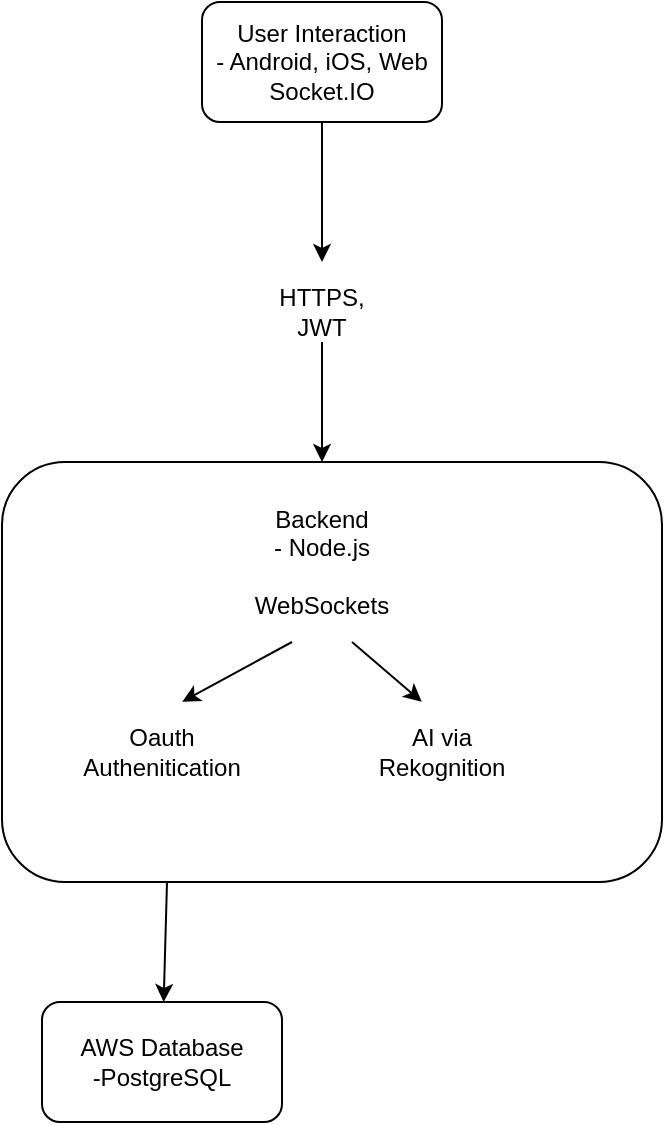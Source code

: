 <mxfile version="24.7.17">
  <diagram name="Page-1" id="DujHJYcPeJ3x1q1kvWpT">
    <mxGraphModel dx="1290" dy="626" grid="1" gridSize="10" guides="1" tooltips="1" connect="1" arrows="1" fold="1" page="1" pageScale="1" pageWidth="827" pageHeight="1169" math="0" shadow="0">
      <root>
        <mxCell id="0" />
        <mxCell id="1" parent="0" />
        <mxCell id="J3yJThA6UZdY_cMuWlBd-1" value="&lt;div&gt;User Interaction&lt;/div&gt;&lt;div&gt;- Android, iOS, Web&lt;br&gt;&lt;/div&gt;&lt;div&gt;Socket.IO&lt;br&gt;&lt;/div&gt;" style="rounded=1;whiteSpace=wrap;html=1;" parent="1" vertex="1">
          <mxGeometry x="210" y="170" width="120" height="60" as="geometry" />
        </mxCell>
        <mxCell id="J3yJThA6UZdY_cMuWlBd-2" value="" style="endArrow=classic;html=1;rounded=0;exitX=0.5;exitY=1;exitDx=0;exitDy=0;" parent="1" source="J3yJThA6UZdY_cMuWlBd-1" edge="1">
          <mxGeometry width="50" height="50" relative="1" as="geometry">
            <mxPoint x="250" y="350" as="sourcePoint" />
            <mxPoint x="270" y="300" as="targetPoint" />
          </mxGeometry>
        </mxCell>
        <mxCell id="J3yJThA6UZdY_cMuWlBd-3" value="HTTPS, JWT" style="text;html=1;align=center;verticalAlign=middle;whiteSpace=wrap;rounded=0;" parent="1" vertex="1">
          <mxGeometry x="240" y="310" width="60" height="30" as="geometry" />
        </mxCell>
        <mxCell id="J3yJThA6UZdY_cMuWlBd-4" value="" style="endArrow=classic;html=1;rounded=0;exitX=0.5;exitY=1;exitDx=0;exitDy=0;" parent="1" source="J3yJThA6UZdY_cMuWlBd-3" edge="1">
          <mxGeometry width="50" height="50" relative="1" as="geometry">
            <mxPoint x="250" y="350" as="sourcePoint" />
            <mxPoint x="270" y="400" as="targetPoint" />
          </mxGeometry>
        </mxCell>
        <mxCell id="J3yJThA6UZdY_cMuWlBd-5" value="" style="rounded=1;whiteSpace=wrap;html=1;" parent="1" vertex="1">
          <mxGeometry x="110" y="400" width="330" height="210" as="geometry" />
        </mxCell>
        <mxCell id="J3yJThA6UZdY_cMuWlBd-6" value="&lt;div&gt;Backend&lt;/div&gt;&lt;div&gt;- Node.js&lt;/div&gt;&lt;div&gt;&lt;br&gt;&lt;/div&gt;&lt;div&gt;WebSockets&lt;br&gt;&lt;/div&gt;" style="text;html=1;align=center;verticalAlign=middle;whiteSpace=wrap;rounded=0;" parent="1" vertex="1">
          <mxGeometry x="240" y="410" width="60" height="80" as="geometry" />
        </mxCell>
        <mxCell id="J3yJThA6UZdY_cMuWlBd-7" value="" style="endArrow=classic;html=1;rounded=0;exitX=0.25;exitY=1;exitDx=0;exitDy=0;entryX=0.273;entryY=0.571;entryDx=0;entryDy=0;entryPerimeter=0;" parent="1" source="J3yJThA6UZdY_cMuWlBd-6" target="J3yJThA6UZdY_cMuWlBd-5" edge="1">
          <mxGeometry width="50" height="50" relative="1" as="geometry">
            <mxPoint x="250" y="500" as="sourcePoint" />
            <mxPoint x="300" y="450" as="targetPoint" />
          </mxGeometry>
        </mxCell>
        <mxCell id="J3yJThA6UZdY_cMuWlBd-9" value="" style="endArrow=classic;html=1;rounded=0;exitX=0.75;exitY=1;exitDx=0;exitDy=0;entryX=0.636;entryY=0.571;entryDx=0;entryDy=0;entryPerimeter=0;" parent="1" source="J3yJThA6UZdY_cMuWlBd-6" target="J3yJThA6UZdY_cMuWlBd-5" edge="1">
          <mxGeometry width="50" height="50" relative="1" as="geometry">
            <mxPoint x="250" y="640" as="sourcePoint" />
            <mxPoint x="300" y="590" as="targetPoint" />
          </mxGeometry>
        </mxCell>
        <mxCell id="J3yJThA6UZdY_cMuWlBd-10" value="AI via Rekognition" style="text;html=1;align=center;verticalAlign=middle;whiteSpace=wrap;rounded=0;" parent="1" vertex="1">
          <mxGeometry x="300" y="530" width="60" height="30" as="geometry" />
        </mxCell>
        <mxCell id="J3yJThA6UZdY_cMuWlBd-12" value="Oauth Authenitication" style="text;html=1;align=center;verticalAlign=middle;whiteSpace=wrap;rounded=0;" parent="1" vertex="1">
          <mxGeometry x="160" y="530" width="60" height="30" as="geometry" />
        </mxCell>
        <mxCell id="J3yJThA6UZdY_cMuWlBd-13" value="" style="endArrow=classic;html=1;rounded=0;exitX=0.25;exitY=1;exitDx=0;exitDy=0;" parent="1" source="J3yJThA6UZdY_cMuWlBd-5" target="J3yJThA6UZdY_cMuWlBd-14" edge="1">
          <mxGeometry width="50" height="50" relative="1" as="geometry">
            <mxPoint x="250" y="640" as="sourcePoint" />
            <mxPoint x="190" y="700" as="targetPoint" />
          </mxGeometry>
        </mxCell>
        <mxCell id="J3yJThA6UZdY_cMuWlBd-14" value="&lt;div&gt;AWS Database&lt;/div&gt;&lt;div&gt;-PostgreSQL&lt;br&gt;&lt;/div&gt;" style="rounded=1;whiteSpace=wrap;html=1;" parent="1" vertex="1">
          <mxGeometry x="130" y="670" width="120" height="60" as="geometry" />
        </mxCell>
      </root>
    </mxGraphModel>
  </diagram>
</mxfile>
